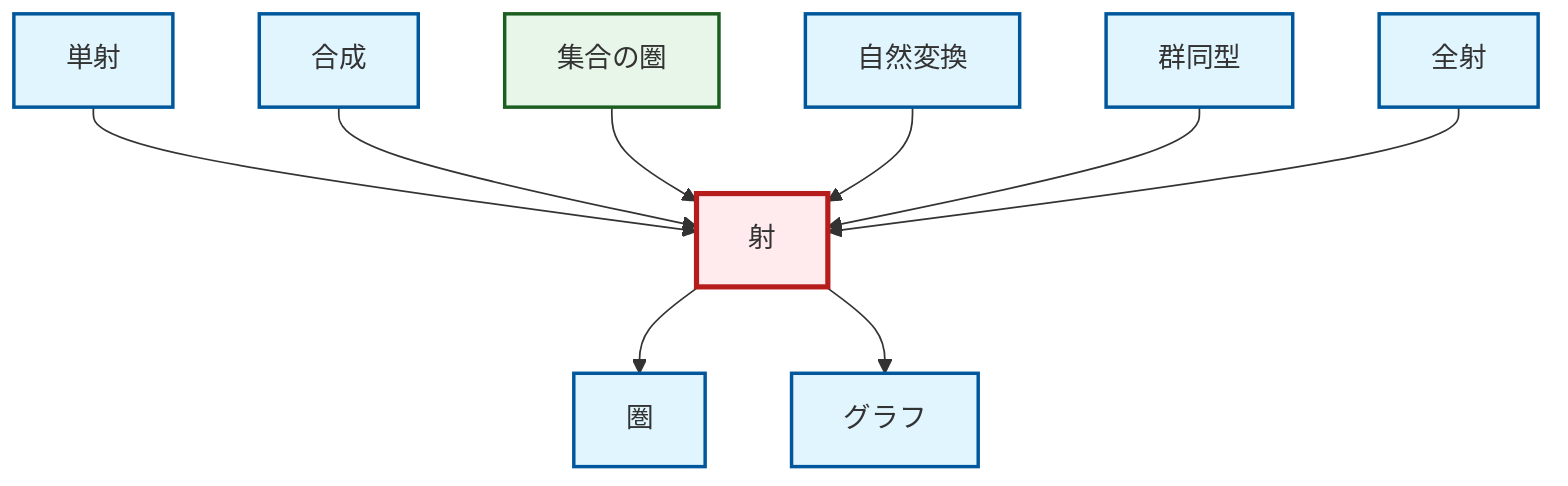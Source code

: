 graph TD
    classDef definition fill:#e1f5fe,stroke:#01579b,stroke-width:2px
    classDef theorem fill:#f3e5f5,stroke:#4a148c,stroke-width:2px
    classDef axiom fill:#fff3e0,stroke:#e65100,stroke-width:2px
    classDef example fill:#e8f5e9,stroke:#1b5e20,stroke-width:2px
    classDef current fill:#ffebee,stroke:#b71c1c,stroke-width:3px
    def-monomorphism["単射"]:::definition
    def-composition["合成"]:::definition
    def-morphism["射"]:::definition
    def-category["圏"]:::definition
    def-graph["グラフ"]:::definition
    def-epimorphism["全射"]:::definition
    def-isomorphism["群同型"]:::definition
    ex-set-category["集合の圏"]:::example
    def-natural-transformation["自然変換"]:::definition
    def-monomorphism --> def-morphism
    def-composition --> def-morphism
    ex-set-category --> def-morphism
    def-natural-transformation --> def-morphism
    def-isomorphism --> def-morphism
    def-morphism --> def-category
    def-morphism --> def-graph
    def-epimorphism --> def-morphism
    class def-morphism current